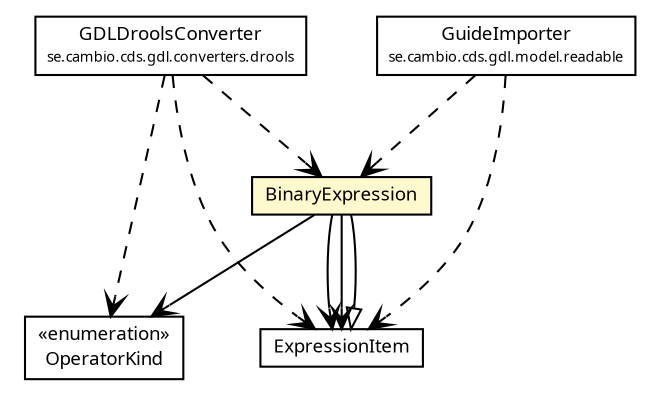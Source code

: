 #!/usr/local/bin/dot
#
# Class diagram 
# Generated by UMLGraph version R5_6 (http://www.umlgraph.org/)
#

digraph G {
	edge [fontname="Trebuchet MS",fontsize=10,labelfontname="Trebuchet MS",labelfontsize=10];
	node [fontname="Trebuchet MS",fontsize=10,shape=plaintext];
	nodesep=0.25;
	ranksep=0.5;
	// se.cambio.cds.gdl.model.expression.OperatorKind
	c90848 [label=<<table title="se.cambio.cds.gdl.model.expression.OperatorKind" border="0" cellborder="1" cellspacing="0" cellpadding="2" port="p" href="./OperatorKind.html">
		<tr><td><table border="0" cellspacing="0" cellpadding="1">
<tr><td align="center" balign="center"> &#171;enumeration&#187; </td></tr>
<tr><td align="center" balign="center"><font face="Trebuchet MS"> OperatorKind </font></td></tr>
		</table></td></tr>
		</table>>, URL="./OperatorKind.html", fontname="Trebuchet MS", fontcolor="black", fontsize=9.0];
	// se.cambio.cds.gdl.model.expression.ExpressionItem
	c90850 [label=<<table title="se.cambio.cds.gdl.model.expression.ExpressionItem" border="0" cellborder="1" cellspacing="0" cellpadding="2" port="p" href="./ExpressionItem.html">
		<tr><td><table border="0" cellspacing="0" cellpadding="1">
<tr><td align="center" balign="center"><font face="Trebuchet MS"> ExpressionItem </font></td></tr>
		</table></td></tr>
		</table>>, URL="./ExpressionItem.html", fontname="Trebuchet MS", fontcolor="black", fontsize=9.0];
	// se.cambio.cds.gdl.model.expression.BinaryExpression
	c90855 [label=<<table title="se.cambio.cds.gdl.model.expression.BinaryExpression" border="0" cellborder="1" cellspacing="0" cellpadding="2" port="p" bgcolor="lemonChiffon" href="./BinaryExpression.html">
		<tr><td><table border="0" cellspacing="0" cellpadding="1">
<tr><td align="center" balign="center"><font face="Trebuchet MS"> BinaryExpression </font></td></tr>
		</table></td></tr>
		</table>>, URL="./BinaryExpression.html", fontname="Trebuchet MS", fontcolor="black", fontsize=9.0];
	// se.cambio.cds.gdl.model.readable.GuideImporter
	c91025 [label=<<table title="se.cambio.cds.gdl.model.readable.GuideImporter" border="0" cellborder="1" cellspacing="0" cellpadding="2" port="p" href="../readable/GuideImporter.html">
		<tr><td><table border="0" cellspacing="0" cellpadding="1">
<tr><td align="center" balign="center"><font face="Trebuchet MS"> GuideImporter </font></td></tr>
<tr><td align="center" balign="center"><font face="Trebuchet MS" point-size="7.0"> se.cambio.cds.gdl.model.readable </font></td></tr>
		</table></td></tr>
		</table>>, URL="../readable/GuideImporter.html", fontname="Trebuchet MS", fontcolor="black", fontsize=9.0];
	// se.cambio.cds.gdl.converters.drools.GDLDroolsConverter
	c91189 [label=<<table title="se.cambio.cds.gdl.converters.drools.GDLDroolsConverter" border="0" cellborder="1" cellspacing="0" cellpadding="2" port="p" href="../../converters/drools/GDLDroolsConverter.html">
		<tr><td><table border="0" cellspacing="0" cellpadding="1">
<tr><td align="center" balign="center"><font face="Trebuchet MS"> GDLDroolsConverter </font></td></tr>
<tr><td align="center" balign="center"><font face="Trebuchet MS" point-size="7.0"> se.cambio.cds.gdl.converters.drools </font></td></tr>
		</table></td></tr>
		</table>>, URL="../../converters/drools/GDLDroolsConverter.html", fontname="Trebuchet MS", fontcolor="black", fontsize=9.0];
	//se.cambio.cds.gdl.model.expression.BinaryExpression extends se.cambio.cds.gdl.model.expression.ExpressionItem
	c90850:p -> c90855:p [dir=back,arrowtail=empty];
	// se.cambio.cds.gdl.model.expression.BinaryExpression NAVASSOC se.cambio.cds.gdl.model.expression.ExpressionItem
	c90855:p -> c90850:p [taillabel="", label="", headlabel="", fontname="Trebuchet MS", fontcolor="black", fontsize=10.0, color="black", arrowhead=open];
	// se.cambio.cds.gdl.model.expression.BinaryExpression NAVASSOC se.cambio.cds.gdl.model.expression.ExpressionItem
	c90855:p -> c90850:p [taillabel="", label="", headlabel="", fontname="Trebuchet MS", fontcolor="black", fontsize=10.0, color="black", arrowhead=open];
	// se.cambio.cds.gdl.model.expression.BinaryExpression NAVASSOC se.cambio.cds.gdl.model.expression.OperatorKind
	c90855:p -> c90848:p [taillabel="", label="", headlabel="", fontname="Trebuchet MS", fontcolor="black", fontsize=10.0, color="black", arrowhead=open];
	// se.cambio.cds.gdl.model.readable.GuideImporter DEPEND se.cambio.cds.gdl.model.expression.ExpressionItem
	c91025:p -> c90850:p [taillabel="", label="", headlabel="", fontname="Trebuchet MS", fontcolor="black", fontsize=10.0, color="black", arrowhead=open, style=dashed];
	// se.cambio.cds.gdl.model.readable.GuideImporter DEPEND se.cambio.cds.gdl.model.expression.BinaryExpression
	c91025:p -> c90855:p [taillabel="", label="", headlabel="", fontname="Trebuchet MS", fontcolor="black", fontsize=10.0, color="black", arrowhead=open, style=dashed];
	// se.cambio.cds.gdl.converters.drools.GDLDroolsConverter DEPEND se.cambio.cds.gdl.model.expression.BinaryExpression
	c91189:p -> c90855:p [taillabel="", label="", headlabel="", fontname="Trebuchet MS", fontcolor="black", fontsize=10.0, color="black", arrowhead=open, style=dashed];
	// se.cambio.cds.gdl.converters.drools.GDLDroolsConverter DEPEND se.cambio.cds.gdl.model.expression.ExpressionItem
	c91189:p -> c90850:p [taillabel="", label="", headlabel="", fontname="Trebuchet MS", fontcolor="black", fontsize=10.0, color="black", arrowhead=open, style=dashed];
	// se.cambio.cds.gdl.converters.drools.GDLDroolsConverter DEPEND se.cambio.cds.gdl.model.expression.OperatorKind
	c91189:p -> c90848:p [taillabel="", label="", headlabel="", fontname="Trebuchet MS", fontcolor="black", fontsize=10.0, color="black", arrowhead=open, style=dashed];
}

